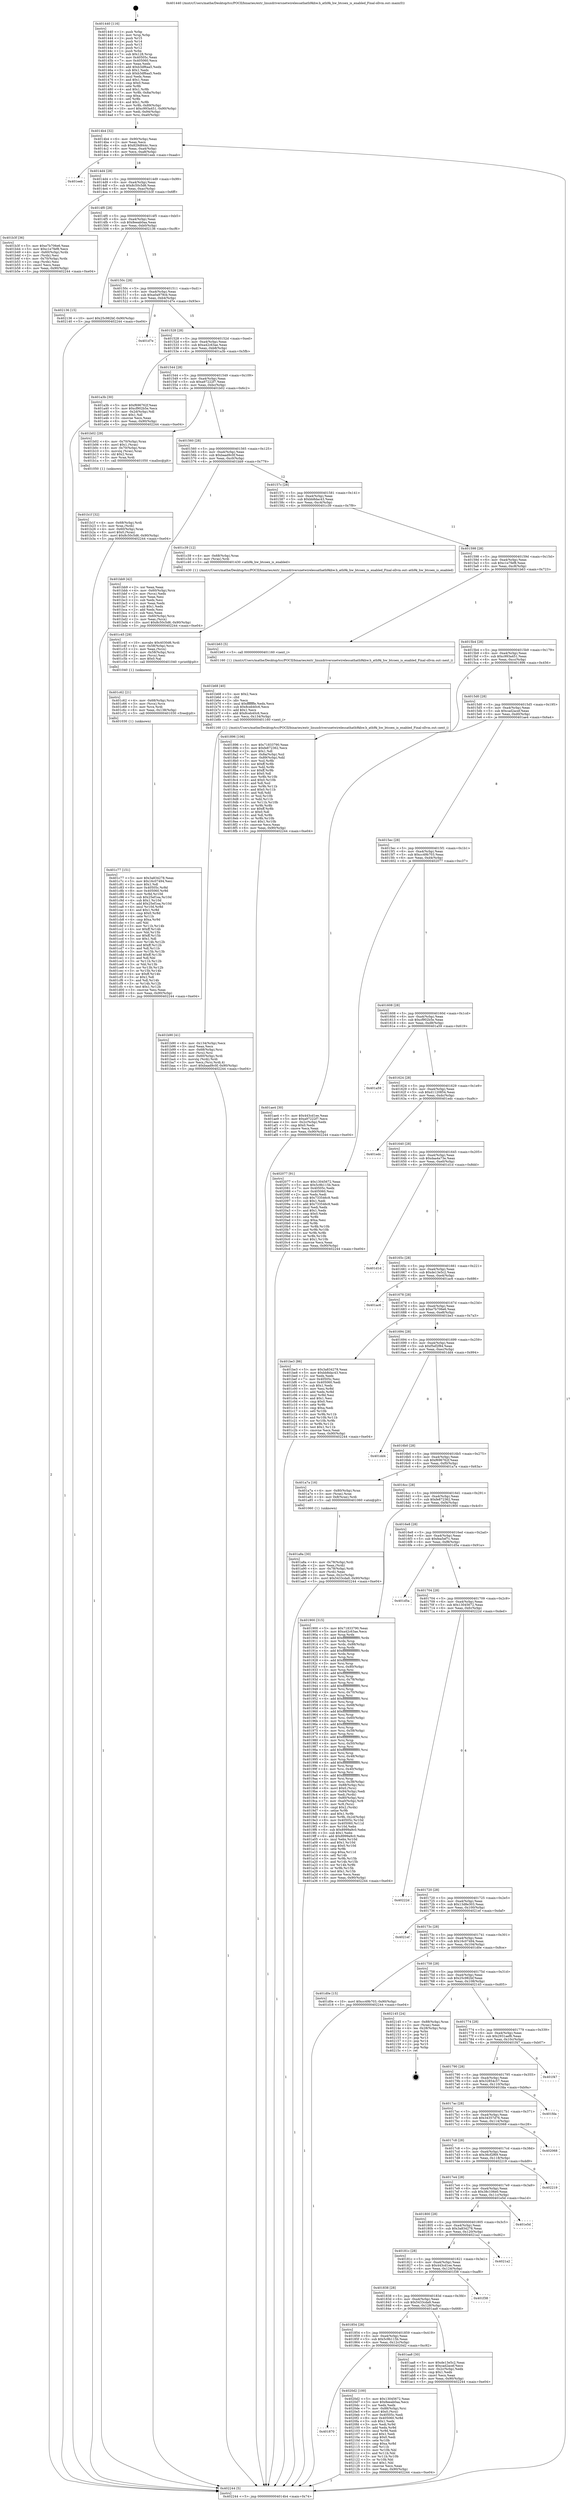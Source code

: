 digraph "0x401440" {
  label = "0x401440 (/mnt/c/Users/mathe/Desktop/tcc/POCII/binaries/extr_linuxdriversnetwirelessathath9khw.h_ath9k_hw_btcoex_is_enabled_Final-ollvm.out::main(0))"
  labelloc = "t"
  node[shape=record]

  Entry [label="",width=0.3,height=0.3,shape=circle,fillcolor=black,style=filled]
  "0x4014b4" [label="{
     0x4014b4 [32]\l
     | [instrs]\l
     &nbsp;&nbsp;0x4014b4 \<+6\>: mov -0x90(%rbp),%eax\l
     &nbsp;&nbsp;0x4014ba \<+2\>: mov %eax,%ecx\l
     &nbsp;&nbsp;0x4014bc \<+6\>: sub $0x829d844c,%ecx\l
     &nbsp;&nbsp;0x4014c2 \<+6\>: mov %eax,-0xa4(%rbp)\l
     &nbsp;&nbsp;0x4014c8 \<+6\>: mov %ecx,-0xa8(%rbp)\l
     &nbsp;&nbsp;0x4014ce \<+6\>: je 0000000000401eeb \<main+0xaab\>\l
  }"]
  "0x401eeb" [label="{
     0x401eeb\l
  }", style=dashed]
  "0x4014d4" [label="{
     0x4014d4 [28]\l
     | [instrs]\l
     &nbsp;&nbsp;0x4014d4 \<+5\>: jmp 00000000004014d9 \<main+0x99\>\l
     &nbsp;&nbsp;0x4014d9 \<+6\>: mov -0xa4(%rbp),%eax\l
     &nbsp;&nbsp;0x4014df \<+5\>: sub $0x8c50c5d6,%eax\l
     &nbsp;&nbsp;0x4014e4 \<+6\>: mov %eax,-0xac(%rbp)\l
     &nbsp;&nbsp;0x4014ea \<+6\>: je 0000000000401b3f \<main+0x6ff\>\l
  }"]
  Exit [label="",width=0.3,height=0.3,shape=circle,fillcolor=black,style=filled,peripheries=2]
  "0x401b3f" [label="{
     0x401b3f [36]\l
     | [instrs]\l
     &nbsp;&nbsp;0x401b3f \<+5\>: mov $0xe7b706e6,%eax\l
     &nbsp;&nbsp;0x401b44 \<+5\>: mov $0xc1e7fef8,%ecx\l
     &nbsp;&nbsp;0x401b49 \<+4\>: mov -0x60(%rbp),%rdx\l
     &nbsp;&nbsp;0x401b4d \<+2\>: mov (%rdx),%esi\l
     &nbsp;&nbsp;0x401b4f \<+4\>: mov -0x70(%rbp),%rdx\l
     &nbsp;&nbsp;0x401b53 \<+2\>: cmp (%rdx),%esi\l
     &nbsp;&nbsp;0x401b55 \<+3\>: cmovl %ecx,%eax\l
     &nbsp;&nbsp;0x401b58 \<+6\>: mov %eax,-0x90(%rbp)\l
     &nbsp;&nbsp;0x401b5e \<+5\>: jmp 0000000000402244 \<main+0xe04\>\l
  }"]
  "0x4014f0" [label="{
     0x4014f0 [28]\l
     | [instrs]\l
     &nbsp;&nbsp;0x4014f0 \<+5\>: jmp 00000000004014f5 \<main+0xb5\>\l
     &nbsp;&nbsp;0x4014f5 \<+6\>: mov -0xa4(%rbp),%eax\l
     &nbsp;&nbsp;0x4014fb \<+5\>: sub $0x8eeab0aa,%eax\l
     &nbsp;&nbsp;0x401500 \<+6\>: mov %eax,-0xb0(%rbp)\l
     &nbsp;&nbsp;0x401506 \<+6\>: je 0000000000402136 \<main+0xcf6\>\l
  }"]
  "0x401870" [label="{
     0x401870\l
  }", style=dashed]
  "0x402136" [label="{
     0x402136 [15]\l
     | [instrs]\l
     &nbsp;&nbsp;0x402136 \<+10\>: movl $0x25c982bf,-0x90(%rbp)\l
     &nbsp;&nbsp;0x402140 \<+5\>: jmp 0000000000402244 \<main+0xe04\>\l
  }"]
  "0x40150c" [label="{
     0x40150c [28]\l
     | [instrs]\l
     &nbsp;&nbsp;0x40150c \<+5\>: jmp 0000000000401511 \<main+0xd1\>\l
     &nbsp;&nbsp;0x401511 \<+6\>: mov -0xa4(%rbp),%eax\l
     &nbsp;&nbsp;0x401517 \<+5\>: sub $0xa0a979cb,%eax\l
     &nbsp;&nbsp;0x40151c \<+6\>: mov %eax,-0xb4(%rbp)\l
     &nbsp;&nbsp;0x401522 \<+6\>: je 0000000000401d7e \<main+0x93e\>\l
  }"]
  "0x4020d2" [label="{
     0x4020d2 [100]\l
     | [instrs]\l
     &nbsp;&nbsp;0x4020d2 \<+5\>: mov $0x13045672,%eax\l
     &nbsp;&nbsp;0x4020d7 \<+5\>: mov $0x8eeab0aa,%ecx\l
     &nbsp;&nbsp;0x4020dc \<+2\>: xor %edx,%edx\l
     &nbsp;&nbsp;0x4020de \<+7\>: mov -0x88(%rbp),%rsi\l
     &nbsp;&nbsp;0x4020e5 \<+6\>: movl $0x0,(%rsi)\l
     &nbsp;&nbsp;0x4020eb \<+7\>: mov 0x40505c,%edi\l
     &nbsp;&nbsp;0x4020f2 \<+8\>: mov 0x405060,%r8d\l
     &nbsp;&nbsp;0x4020fa \<+3\>: sub $0x1,%edx\l
     &nbsp;&nbsp;0x4020fd \<+3\>: mov %edi,%r9d\l
     &nbsp;&nbsp;0x402100 \<+3\>: add %edx,%r9d\l
     &nbsp;&nbsp;0x402103 \<+4\>: imul %r9d,%edi\l
     &nbsp;&nbsp;0x402107 \<+3\>: and $0x1,%edi\l
     &nbsp;&nbsp;0x40210a \<+3\>: cmp $0x0,%edi\l
     &nbsp;&nbsp;0x40210d \<+4\>: sete %r10b\l
     &nbsp;&nbsp;0x402111 \<+4\>: cmp $0xa,%r8d\l
     &nbsp;&nbsp;0x402115 \<+4\>: setl %r11b\l
     &nbsp;&nbsp;0x402119 \<+3\>: mov %r10b,%bl\l
     &nbsp;&nbsp;0x40211c \<+3\>: and %r11b,%bl\l
     &nbsp;&nbsp;0x40211f \<+3\>: xor %r11b,%r10b\l
     &nbsp;&nbsp;0x402122 \<+3\>: or %r10b,%bl\l
     &nbsp;&nbsp;0x402125 \<+3\>: test $0x1,%bl\l
     &nbsp;&nbsp;0x402128 \<+3\>: cmovne %ecx,%eax\l
     &nbsp;&nbsp;0x40212b \<+6\>: mov %eax,-0x90(%rbp)\l
     &nbsp;&nbsp;0x402131 \<+5\>: jmp 0000000000402244 \<main+0xe04\>\l
  }"]
  "0x401d7e" [label="{
     0x401d7e\l
  }", style=dashed]
  "0x401528" [label="{
     0x401528 [28]\l
     | [instrs]\l
     &nbsp;&nbsp;0x401528 \<+5\>: jmp 000000000040152d \<main+0xed\>\l
     &nbsp;&nbsp;0x40152d \<+6\>: mov -0xa4(%rbp),%eax\l
     &nbsp;&nbsp;0x401533 \<+5\>: sub $0xa42c63ae,%eax\l
     &nbsp;&nbsp;0x401538 \<+6\>: mov %eax,-0xb8(%rbp)\l
     &nbsp;&nbsp;0x40153e \<+6\>: je 0000000000401a3b \<main+0x5fb\>\l
  }"]
  "0x401c77" [label="{
     0x401c77 [151]\l
     | [instrs]\l
     &nbsp;&nbsp;0x401c77 \<+5\>: mov $0x3a834278,%eax\l
     &nbsp;&nbsp;0x401c7c \<+5\>: mov $0x16c07494,%esi\l
     &nbsp;&nbsp;0x401c81 \<+2\>: mov $0x1,%dl\l
     &nbsp;&nbsp;0x401c83 \<+8\>: mov 0x40505c,%r8d\l
     &nbsp;&nbsp;0x401c8b \<+8\>: mov 0x405060,%r9d\l
     &nbsp;&nbsp;0x401c93 \<+3\>: mov %r8d,%r10d\l
     &nbsp;&nbsp;0x401c96 \<+7\>: sub $0x25ef1ea,%r10d\l
     &nbsp;&nbsp;0x401c9d \<+4\>: sub $0x1,%r10d\l
     &nbsp;&nbsp;0x401ca1 \<+7\>: add $0x25ef1ea,%r10d\l
     &nbsp;&nbsp;0x401ca8 \<+4\>: imul %r10d,%r8d\l
     &nbsp;&nbsp;0x401cac \<+4\>: and $0x1,%r8d\l
     &nbsp;&nbsp;0x401cb0 \<+4\>: cmp $0x0,%r8d\l
     &nbsp;&nbsp;0x401cb4 \<+4\>: sete %r11b\l
     &nbsp;&nbsp;0x401cb8 \<+4\>: cmp $0xa,%r9d\l
     &nbsp;&nbsp;0x401cbc \<+3\>: setl %bl\l
     &nbsp;&nbsp;0x401cbf \<+3\>: mov %r11b,%r14b\l
     &nbsp;&nbsp;0x401cc2 \<+4\>: xor $0xff,%r14b\l
     &nbsp;&nbsp;0x401cc6 \<+3\>: mov %bl,%r15b\l
     &nbsp;&nbsp;0x401cc9 \<+4\>: xor $0xff,%r15b\l
     &nbsp;&nbsp;0x401ccd \<+3\>: xor $0x1,%dl\l
     &nbsp;&nbsp;0x401cd0 \<+3\>: mov %r14b,%r12b\l
     &nbsp;&nbsp;0x401cd3 \<+4\>: and $0xff,%r12b\l
     &nbsp;&nbsp;0x401cd7 \<+3\>: and %dl,%r11b\l
     &nbsp;&nbsp;0x401cda \<+3\>: mov %r15b,%r13b\l
     &nbsp;&nbsp;0x401cdd \<+4\>: and $0xff,%r13b\l
     &nbsp;&nbsp;0x401ce1 \<+2\>: and %dl,%bl\l
     &nbsp;&nbsp;0x401ce3 \<+3\>: or %r11b,%r12b\l
     &nbsp;&nbsp;0x401ce6 \<+3\>: or %bl,%r13b\l
     &nbsp;&nbsp;0x401ce9 \<+3\>: xor %r13b,%r12b\l
     &nbsp;&nbsp;0x401cec \<+3\>: or %r15b,%r14b\l
     &nbsp;&nbsp;0x401cef \<+4\>: xor $0xff,%r14b\l
     &nbsp;&nbsp;0x401cf3 \<+3\>: or $0x1,%dl\l
     &nbsp;&nbsp;0x401cf6 \<+3\>: and %dl,%r14b\l
     &nbsp;&nbsp;0x401cf9 \<+3\>: or %r14b,%r12b\l
     &nbsp;&nbsp;0x401cfc \<+4\>: test $0x1,%r12b\l
     &nbsp;&nbsp;0x401d00 \<+3\>: cmovne %esi,%eax\l
     &nbsp;&nbsp;0x401d03 \<+6\>: mov %eax,-0x90(%rbp)\l
     &nbsp;&nbsp;0x401d09 \<+5\>: jmp 0000000000402244 \<main+0xe04\>\l
  }"]
  "0x401a3b" [label="{
     0x401a3b [30]\l
     | [instrs]\l
     &nbsp;&nbsp;0x401a3b \<+5\>: mov $0xf696762f,%eax\l
     &nbsp;&nbsp;0x401a40 \<+5\>: mov $0xcf902b5e,%ecx\l
     &nbsp;&nbsp;0x401a45 \<+3\>: mov -0x2d(%rbp),%dl\l
     &nbsp;&nbsp;0x401a48 \<+3\>: test $0x1,%dl\l
     &nbsp;&nbsp;0x401a4b \<+3\>: cmovne %ecx,%eax\l
     &nbsp;&nbsp;0x401a4e \<+6\>: mov %eax,-0x90(%rbp)\l
     &nbsp;&nbsp;0x401a54 \<+5\>: jmp 0000000000402244 \<main+0xe04\>\l
  }"]
  "0x401544" [label="{
     0x401544 [28]\l
     | [instrs]\l
     &nbsp;&nbsp;0x401544 \<+5\>: jmp 0000000000401549 \<main+0x109\>\l
     &nbsp;&nbsp;0x401549 \<+6\>: mov -0xa4(%rbp),%eax\l
     &nbsp;&nbsp;0x40154f \<+5\>: sub $0xa97222f7,%eax\l
     &nbsp;&nbsp;0x401554 \<+6\>: mov %eax,-0xbc(%rbp)\l
     &nbsp;&nbsp;0x40155a \<+6\>: je 0000000000401b02 \<main+0x6c2\>\l
  }"]
  "0x401c62" [label="{
     0x401c62 [21]\l
     | [instrs]\l
     &nbsp;&nbsp;0x401c62 \<+4\>: mov -0x68(%rbp),%rcx\l
     &nbsp;&nbsp;0x401c66 \<+3\>: mov (%rcx),%rcx\l
     &nbsp;&nbsp;0x401c69 \<+3\>: mov %rcx,%rdi\l
     &nbsp;&nbsp;0x401c6c \<+6\>: mov %eax,-0x138(%rbp)\l
     &nbsp;&nbsp;0x401c72 \<+5\>: call 0000000000401030 \<free@plt\>\l
     | [calls]\l
     &nbsp;&nbsp;0x401030 \{1\} (unknown)\l
  }"]
  "0x401b02" [label="{
     0x401b02 [29]\l
     | [instrs]\l
     &nbsp;&nbsp;0x401b02 \<+4\>: mov -0x70(%rbp),%rax\l
     &nbsp;&nbsp;0x401b06 \<+6\>: movl $0x1,(%rax)\l
     &nbsp;&nbsp;0x401b0c \<+4\>: mov -0x70(%rbp),%rax\l
     &nbsp;&nbsp;0x401b10 \<+3\>: movslq (%rax),%rax\l
     &nbsp;&nbsp;0x401b13 \<+4\>: shl $0x2,%rax\l
     &nbsp;&nbsp;0x401b17 \<+3\>: mov %rax,%rdi\l
     &nbsp;&nbsp;0x401b1a \<+5\>: call 0000000000401050 \<malloc@plt\>\l
     | [calls]\l
     &nbsp;&nbsp;0x401050 \{1\} (unknown)\l
  }"]
  "0x401560" [label="{
     0x401560 [28]\l
     | [instrs]\l
     &nbsp;&nbsp;0x401560 \<+5\>: jmp 0000000000401565 \<main+0x125\>\l
     &nbsp;&nbsp;0x401565 \<+6\>: mov -0xa4(%rbp),%eax\l
     &nbsp;&nbsp;0x40156b \<+5\>: sub $0xbaad9c0f,%eax\l
     &nbsp;&nbsp;0x401570 \<+6\>: mov %eax,-0xc0(%rbp)\l
     &nbsp;&nbsp;0x401576 \<+6\>: je 0000000000401bb9 \<main+0x779\>\l
  }"]
  "0x401c45" [label="{
     0x401c45 [29]\l
     | [instrs]\l
     &nbsp;&nbsp;0x401c45 \<+10\>: movabs $0x4030d6,%rdi\l
     &nbsp;&nbsp;0x401c4f \<+4\>: mov -0x58(%rbp),%rcx\l
     &nbsp;&nbsp;0x401c53 \<+2\>: mov %eax,(%rcx)\l
     &nbsp;&nbsp;0x401c55 \<+4\>: mov -0x58(%rbp),%rcx\l
     &nbsp;&nbsp;0x401c59 \<+2\>: mov (%rcx),%esi\l
     &nbsp;&nbsp;0x401c5b \<+2\>: mov $0x0,%al\l
     &nbsp;&nbsp;0x401c5d \<+5\>: call 0000000000401040 \<printf@plt\>\l
     | [calls]\l
     &nbsp;&nbsp;0x401040 \{1\} (unknown)\l
  }"]
  "0x401bb9" [label="{
     0x401bb9 [42]\l
     | [instrs]\l
     &nbsp;&nbsp;0x401bb9 \<+2\>: xor %eax,%eax\l
     &nbsp;&nbsp;0x401bbb \<+4\>: mov -0x60(%rbp),%rcx\l
     &nbsp;&nbsp;0x401bbf \<+2\>: mov (%rcx),%edx\l
     &nbsp;&nbsp;0x401bc1 \<+2\>: mov %eax,%esi\l
     &nbsp;&nbsp;0x401bc3 \<+2\>: sub %edx,%esi\l
     &nbsp;&nbsp;0x401bc5 \<+2\>: mov %eax,%edx\l
     &nbsp;&nbsp;0x401bc7 \<+3\>: sub $0x1,%edx\l
     &nbsp;&nbsp;0x401bca \<+2\>: add %edx,%esi\l
     &nbsp;&nbsp;0x401bcc \<+2\>: sub %esi,%eax\l
     &nbsp;&nbsp;0x401bce \<+4\>: mov -0x60(%rbp),%rcx\l
     &nbsp;&nbsp;0x401bd2 \<+2\>: mov %eax,(%rcx)\l
     &nbsp;&nbsp;0x401bd4 \<+10\>: movl $0x8c50c5d6,-0x90(%rbp)\l
     &nbsp;&nbsp;0x401bde \<+5\>: jmp 0000000000402244 \<main+0xe04\>\l
  }"]
  "0x40157c" [label="{
     0x40157c [28]\l
     | [instrs]\l
     &nbsp;&nbsp;0x40157c \<+5\>: jmp 0000000000401581 \<main+0x141\>\l
     &nbsp;&nbsp;0x401581 \<+6\>: mov -0xa4(%rbp),%eax\l
     &nbsp;&nbsp;0x401587 \<+5\>: sub $0xbb8dac43,%eax\l
     &nbsp;&nbsp;0x40158c \<+6\>: mov %eax,-0xc4(%rbp)\l
     &nbsp;&nbsp;0x401592 \<+6\>: je 0000000000401c39 \<main+0x7f9\>\l
  }"]
  "0x401b90" [label="{
     0x401b90 [41]\l
     | [instrs]\l
     &nbsp;&nbsp;0x401b90 \<+6\>: mov -0x134(%rbp),%ecx\l
     &nbsp;&nbsp;0x401b96 \<+3\>: imul %eax,%ecx\l
     &nbsp;&nbsp;0x401b99 \<+4\>: mov -0x68(%rbp),%rsi\l
     &nbsp;&nbsp;0x401b9d \<+3\>: mov (%rsi),%rsi\l
     &nbsp;&nbsp;0x401ba0 \<+4\>: mov -0x60(%rbp),%rdi\l
     &nbsp;&nbsp;0x401ba4 \<+3\>: movslq (%rdi),%rdi\l
     &nbsp;&nbsp;0x401ba7 \<+3\>: mov %ecx,(%rsi,%rdi,4)\l
     &nbsp;&nbsp;0x401baa \<+10\>: movl $0xbaad9c0f,-0x90(%rbp)\l
     &nbsp;&nbsp;0x401bb4 \<+5\>: jmp 0000000000402244 \<main+0xe04\>\l
  }"]
  "0x401c39" [label="{
     0x401c39 [12]\l
     | [instrs]\l
     &nbsp;&nbsp;0x401c39 \<+4\>: mov -0x68(%rbp),%rax\l
     &nbsp;&nbsp;0x401c3d \<+3\>: mov (%rax),%rdi\l
     &nbsp;&nbsp;0x401c40 \<+5\>: call 0000000000401430 \<ath9k_hw_btcoex_is_enabled\>\l
     | [calls]\l
     &nbsp;&nbsp;0x401430 \{1\} (/mnt/c/Users/mathe/Desktop/tcc/POCII/binaries/extr_linuxdriversnetwirelessathath9khw.h_ath9k_hw_btcoex_is_enabled_Final-ollvm.out::ath9k_hw_btcoex_is_enabled)\l
  }"]
  "0x401598" [label="{
     0x401598 [28]\l
     | [instrs]\l
     &nbsp;&nbsp;0x401598 \<+5\>: jmp 000000000040159d \<main+0x15d\>\l
     &nbsp;&nbsp;0x40159d \<+6\>: mov -0xa4(%rbp),%eax\l
     &nbsp;&nbsp;0x4015a3 \<+5\>: sub $0xc1e7fef8,%eax\l
     &nbsp;&nbsp;0x4015a8 \<+6\>: mov %eax,-0xc8(%rbp)\l
     &nbsp;&nbsp;0x4015ae \<+6\>: je 0000000000401b63 \<main+0x723\>\l
  }"]
  "0x401b68" [label="{
     0x401b68 [40]\l
     | [instrs]\l
     &nbsp;&nbsp;0x401b68 \<+5\>: mov $0x2,%ecx\l
     &nbsp;&nbsp;0x401b6d \<+1\>: cltd\l
     &nbsp;&nbsp;0x401b6e \<+2\>: idiv %ecx\l
     &nbsp;&nbsp;0x401b70 \<+6\>: imul $0xfffffffe,%edx,%ecx\l
     &nbsp;&nbsp;0x401b76 \<+6\>: sub $0x8ceb40c6,%ecx\l
     &nbsp;&nbsp;0x401b7c \<+3\>: add $0x1,%ecx\l
     &nbsp;&nbsp;0x401b7f \<+6\>: add $0x8ceb40c6,%ecx\l
     &nbsp;&nbsp;0x401b85 \<+6\>: mov %ecx,-0x134(%rbp)\l
     &nbsp;&nbsp;0x401b8b \<+5\>: call 0000000000401160 \<next_i\>\l
     | [calls]\l
     &nbsp;&nbsp;0x401160 \{1\} (/mnt/c/Users/mathe/Desktop/tcc/POCII/binaries/extr_linuxdriversnetwirelessathath9khw.h_ath9k_hw_btcoex_is_enabled_Final-ollvm.out::next_i)\l
  }"]
  "0x401b63" [label="{
     0x401b63 [5]\l
     | [instrs]\l
     &nbsp;&nbsp;0x401b63 \<+5\>: call 0000000000401160 \<next_i\>\l
     | [calls]\l
     &nbsp;&nbsp;0x401160 \{1\} (/mnt/c/Users/mathe/Desktop/tcc/POCII/binaries/extr_linuxdriversnetwirelessathath9khw.h_ath9k_hw_btcoex_is_enabled_Final-ollvm.out::next_i)\l
  }"]
  "0x4015b4" [label="{
     0x4015b4 [28]\l
     | [instrs]\l
     &nbsp;&nbsp;0x4015b4 \<+5\>: jmp 00000000004015b9 \<main+0x179\>\l
     &nbsp;&nbsp;0x4015b9 \<+6\>: mov -0xa4(%rbp),%eax\l
     &nbsp;&nbsp;0x4015bf \<+5\>: sub $0xc993a451,%eax\l
     &nbsp;&nbsp;0x4015c4 \<+6\>: mov %eax,-0xcc(%rbp)\l
     &nbsp;&nbsp;0x4015ca \<+6\>: je 0000000000401896 \<main+0x456\>\l
  }"]
  "0x401b1f" [label="{
     0x401b1f [32]\l
     | [instrs]\l
     &nbsp;&nbsp;0x401b1f \<+4\>: mov -0x68(%rbp),%rdi\l
     &nbsp;&nbsp;0x401b23 \<+3\>: mov %rax,(%rdi)\l
     &nbsp;&nbsp;0x401b26 \<+4\>: mov -0x60(%rbp),%rax\l
     &nbsp;&nbsp;0x401b2a \<+6\>: movl $0x0,(%rax)\l
     &nbsp;&nbsp;0x401b30 \<+10\>: movl $0x8c50c5d6,-0x90(%rbp)\l
     &nbsp;&nbsp;0x401b3a \<+5\>: jmp 0000000000402244 \<main+0xe04\>\l
  }"]
  "0x401896" [label="{
     0x401896 [106]\l
     | [instrs]\l
     &nbsp;&nbsp;0x401896 \<+5\>: mov $0x71833790,%eax\l
     &nbsp;&nbsp;0x40189b \<+5\>: mov $0xfe872362,%ecx\l
     &nbsp;&nbsp;0x4018a0 \<+2\>: mov $0x1,%dl\l
     &nbsp;&nbsp;0x4018a2 \<+7\>: mov -0x8a(%rbp),%sil\l
     &nbsp;&nbsp;0x4018a9 \<+7\>: mov -0x89(%rbp),%dil\l
     &nbsp;&nbsp;0x4018b0 \<+3\>: mov %sil,%r8b\l
     &nbsp;&nbsp;0x4018b3 \<+4\>: xor $0xff,%r8b\l
     &nbsp;&nbsp;0x4018b7 \<+3\>: mov %dil,%r9b\l
     &nbsp;&nbsp;0x4018ba \<+4\>: xor $0xff,%r9b\l
     &nbsp;&nbsp;0x4018be \<+3\>: xor $0x0,%dl\l
     &nbsp;&nbsp;0x4018c1 \<+3\>: mov %r8b,%r10b\l
     &nbsp;&nbsp;0x4018c4 \<+4\>: and $0x0,%r10b\l
     &nbsp;&nbsp;0x4018c8 \<+3\>: and %dl,%sil\l
     &nbsp;&nbsp;0x4018cb \<+3\>: mov %r9b,%r11b\l
     &nbsp;&nbsp;0x4018ce \<+4\>: and $0x0,%r11b\l
     &nbsp;&nbsp;0x4018d2 \<+3\>: and %dl,%dil\l
     &nbsp;&nbsp;0x4018d5 \<+3\>: or %sil,%r10b\l
     &nbsp;&nbsp;0x4018d8 \<+3\>: or %dil,%r11b\l
     &nbsp;&nbsp;0x4018db \<+3\>: xor %r11b,%r10b\l
     &nbsp;&nbsp;0x4018de \<+3\>: or %r9b,%r8b\l
     &nbsp;&nbsp;0x4018e1 \<+4\>: xor $0xff,%r8b\l
     &nbsp;&nbsp;0x4018e5 \<+3\>: or $0x0,%dl\l
     &nbsp;&nbsp;0x4018e8 \<+3\>: and %dl,%r8b\l
     &nbsp;&nbsp;0x4018eb \<+3\>: or %r8b,%r10b\l
     &nbsp;&nbsp;0x4018ee \<+4\>: test $0x1,%r10b\l
     &nbsp;&nbsp;0x4018f2 \<+3\>: cmovne %ecx,%eax\l
     &nbsp;&nbsp;0x4018f5 \<+6\>: mov %eax,-0x90(%rbp)\l
     &nbsp;&nbsp;0x4018fb \<+5\>: jmp 0000000000402244 \<main+0xe04\>\l
  }"]
  "0x4015d0" [label="{
     0x4015d0 [28]\l
     | [instrs]\l
     &nbsp;&nbsp;0x4015d0 \<+5\>: jmp 00000000004015d5 \<main+0x195\>\l
     &nbsp;&nbsp;0x4015d5 \<+6\>: mov -0xa4(%rbp),%eax\l
     &nbsp;&nbsp;0x4015db \<+5\>: sub $0xcad2acef,%eax\l
     &nbsp;&nbsp;0x4015e0 \<+6\>: mov %eax,-0xd0(%rbp)\l
     &nbsp;&nbsp;0x4015e6 \<+6\>: je 0000000000401ae4 \<main+0x6a4\>\l
  }"]
  "0x402244" [label="{
     0x402244 [5]\l
     | [instrs]\l
     &nbsp;&nbsp;0x402244 \<+5\>: jmp 00000000004014b4 \<main+0x74\>\l
  }"]
  "0x401440" [label="{
     0x401440 [116]\l
     | [instrs]\l
     &nbsp;&nbsp;0x401440 \<+1\>: push %rbp\l
     &nbsp;&nbsp;0x401441 \<+3\>: mov %rsp,%rbp\l
     &nbsp;&nbsp;0x401444 \<+2\>: push %r15\l
     &nbsp;&nbsp;0x401446 \<+2\>: push %r14\l
     &nbsp;&nbsp;0x401448 \<+2\>: push %r13\l
     &nbsp;&nbsp;0x40144a \<+2\>: push %r12\l
     &nbsp;&nbsp;0x40144c \<+1\>: push %rbx\l
     &nbsp;&nbsp;0x40144d \<+7\>: sub $0x128,%rsp\l
     &nbsp;&nbsp;0x401454 \<+7\>: mov 0x40505c,%eax\l
     &nbsp;&nbsp;0x40145b \<+7\>: mov 0x405060,%ecx\l
     &nbsp;&nbsp;0x401462 \<+2\>: mov %eax,%edx\l
     &nbsp;&nbsp;0x401464 \<+6\>: add $0xb3df6aa5,%edx\l
     &nbsp;&nbsp;0x40146a \<+3\>: sub $0x1,%edx\l
     &nbsp;&nbsp;0x40146d \<+6\>: sub $0xb3df6aa5,%edx\l
     &nbsp;&nbsp;0x401473 \<+3\>: imul %edx,%eax\l
     &nbsp;&nbsp;0x401476 \<+3\>: and $0x1,%eax\l
     &nbsp;&nbsp;0x401479 \<+3\>: cmp $0x0,%eax\l
     &nbsp;&nbsp;0x40147c \<+4\>: sete %r8b\l
     &nbsp;&nbsp;0x401480 \<+4\>: and $0x1,%r8b\l
     &nbsp;&nbsp;0x401484 \<+7\>: mov %r8b,-0x8a(%rbp)\l
     &nbsp;&nbsp;0x40148b \<+3\>: cmp $0xa,%ecx\l
     &nbsp;&nbsp;0x40148e \<+4\>: setl %r8b\l
     &nbsp;&nbsp;0x401492 \<+4\>: and $0x1,%r8b\l
     &nbsp;&nbsp;0x401496 \<+7\>: mov %r8b,-0x89(%rbp)\l
     &nbsp;&nbsp;0x40149d \<+10\>: movl $0xc993a451,-0x90(%rbp)\l
     &nbsp;&nbsp;0x4014a7 \<+6\>: mov %edi,-0x94(%rbp)\l
     &nbsp;&nbsp;0x4014ad \<+7\>: mov %rsi,-0xa0(%rbp)\l
  }"]
  "0x401854" [label="{
     0x401854 [28]\l
     | [instrs]\l
     &nbsp;&nbsp;0x401854 \<+5\>: jmp 0000000000401859 \<main+0x419\>\l
     &nbsp;&nbsp;0x401859 \<+6\>: mov -0xa4(%rbp),%eax\l
     &nbsp;&nbsp;0x40185f \<+5\>: sub $0x5c9b115b,%eax\l
     &nbsp;&nbsp;0x401864 \<+6\>: mov %eax,-0x12c(%rbp)\l
     &nbsp;&nbsp;0x40186a \<+6\>: je 00000000004020d2 \<main+0xc92\>\l
  }"]
  "0x401ae4" [label="{
     0x401ae4 [30]\l
     | [instrs]\l
     &nbsp;&nbsp;0x401ae4 \<+5\>: mov $0x443cd1ee,%eax\l
     &nbsp;&nbsp;0x401ae9 \<+5\>: mov $0xa97222f7,%ecx\l
     &nbsp;&nbsp;0x401aee \<+3\>: mov -0x2c(%rbp),%edx\l
     &nbsp;&nbsp;0x401af1 \<+3\>: cmp $0x0,%edx\l
     &nbsp;&nbsp;0x401af4 \<+3\>: cmove %ecx,%eax\l
     &nbsp;&nbsp;0x401af7 \<+6\>: mov %eax,-0x90(%rbp)\l
     &nbsp;&nbsp;0x401afd \<+5\>: jmp 0000000000402244 \<main+0xe04\>\l
  }"]
  "0x4015ec" [label="{
     0x4015ec [28]\l
     | [instrs]\l
     &nbsp;&nbsp;0x4015ec \<+5\>: jmp 00000000004015f1 \<main+0x1b1\>\l
     &nbsp;&nbsp;0x4015f1 \<+6\>: mov -0xa4(%rbp),%eax\l
     &nbsp;&nbsp;0x4015f7 \<+5\>: sub $0xcc49b703,%eax\l
     &nbsp;&nbsp;0x4015fc \<+6\>: mov %eax,-0xd4(%rbp)\l
     &nbsp;&nbsp;0x401602 \<+6\>: je 0000000000402077 \<main+0xc37\>\l
  }"]
  "0x401aa8" [label="{
     0x401aa8 [30]\l
     | [instrs]\l
     &nbsp;&nbsp;0x401aa8 \<+5\>: mov $0xde13e5c2,%eax\l
     &nbsp;&nbsp;0x401aad \<+5\>: mov $0xcad2acef,%ecx\l
     &nbsp;&nbsp;0x401ab2 \<+3\>: mov -0x2c(%rbp),%edx\l
     &nbsp;&nbsp;0x401ab5 \<+3\>: cmp $0x1,%edx\l
     &nbsp;&nbsp;0x401ab8 \<+3\>: cmovl %ecx,%eax\l
     &nbsp;&nbsp;0x401abb \<+6\>: mov %eax,-0x90(%rbp)\l
     &nbsp;&nbsp;0x401ac1 \<+5\>: jmp 0000000000402244 \<main+0xe04\>\l
  }"]
  "0x402077" [label="{
     0x402077 [91]\l
     | [instrs]\l
     &nbsp;&nbsp;0x402077 \<+5\>: mov $0x13045672,%eax\l
     &nbsp;&nbsp;0x40207c \<+5\>: mov $0x5c9b115b,%ecx\l
     &nbsp;&nbsp;0x402081 \<+7\>: mov 0x40505c,%edx\l
     &nbsp;&nbsp;0x402088 \<+7\>: mov 0x405060,%esi\l
     &nbsp;&nbsp;0x40208f \<+2\>: mov %edx,%edi\l
     &nbsp;&nbsp;0x402091 \<+6\>: sub $0x733546c9,%edi\l
     &nbsp;&nbsp;0x402097 \<+3\>: sub $0x1,%edi\l
     &nbsp;&nbsp;0x40209a \<+6\>: add $0x733546c9,%edi\l
     &nbsp;&nbsp;0x4020a0 \<+3\>: imul %edi,%edx\l
     &nbsp;&nbsp;0x4020a3 \<+3\>: and $0x1,%edx\l
     &nbsp;&nbsp;0x4020a6 \<+3\>: cmp $0x0,%edx\l
     &nbsp;&nbsp;0x4020a9 \<+4\>: sete %r8b\l
     &nbsp;&nbsp;0x4020ad \<+3\>: cmp $0xa,%esi\l
     &nbsp;&nbsp;0x4020b0 \<+4\>: setl %r9b\l
     &nbsp;&nbsp;0x4020b4 \<+3\>: mov %r8b,%r10b\l
     &nbsp;&nbsp;0x4020b7 \<+3\>: and %r9b,%r10b\l
     &nbsp;&nbsp;0x4020ba \<+3\>: xor %r9b,%r8b\l
     &nbsp;&nbsp;0x4020bd \<+3\>: or %r8b,%r10b\l
     &nbsp;&nbsp;0x4020c0 \<+4\>: test $0x1,%r10b\l
     &nbsp;&nbsp;0x4020c4 \<+3\>: cmovne %ecx,%eax\l
     &nbsp;&nbsp;0x4020c7 \<+6\>: mov %eax,-0x90(%rbp)\l
     &nbsp;&nbsp;0x4020cd \<+5\>: jmp 0000000000402244 \<main+0xe04\>\l
  }"]
  "0x401608" [label="{
     0x401608 [28]\l
     | [instrs]\l
     &nbsp;&nbsp;0x401608 \<+5\>: jmp 000000000040160d \<main+0x1cd\>\l
     &nbsp;&nbsp;0x40160d \<+6\>: mov -0xa4(%rbp),%eax\l
     &nbsp;&nbsp;0x401613 \<+5\>: sub $0xcf902b5e,%eax\l
     &nbsp;&nbsp;0x401618 \<+6\>: mov %eax,-0xd8(%rbp)\l
     &nbsp;&nbsp;0x40161e \<+6\>: je 0000000000401a59 \<main+0x619\>\l
  }"]
  "0x401838" [label="{
     0x401838 [28]\l
     | [instrs]\l
     &nbsp;&nbsp;0x401838 \<+5\>: jmp 000000000040183d \<main+0x3fd\>\l
     &nbsp;&nbsp;0x40183d \<+6\>: mov -0xa4(%rbp),%eax\l
     &nbsp;&nbsp;0x401843 \<+5\>: sub $0x5433cda9,%eax\l
     &nbsp;&nbsp;0x401848 \<+6\>: mov %eax,-0x128(%rbp)\l
     &nbsp;&nbsp;0x40184e \<+6\>: je 0000000000401aa8 \<main+0x668\>\l
  }"]
  "0x401a59" [label="{
     0x401a59\l
  }", style=dashed]
  "0x401624" [label="{
     0x401624 [28]\l
     | [instrs]\l
     &nbsp;&nbsp;0x401624 \<+5\>: jmp 0000000000401629 \<main+0x1e9\>\l
     &nbsp;&nbsp;0x401629 \<+6\>: mov -0xa4(%rbp),%eax\l
     &nbsp;&nbsp;0x40162f \<+5\>: sub $0xd1120854,%eax\l
     &nbsp;&nbsp;0x401634 \<+6\>: mov %eax,-0xdc(%rbp)\l
     &nbsp;&nbsp;0x40163a \<+6\>: je 0000000000401edc \<main+0xa9c\>\l
  }"]
  "0x401f38" [label="{
     0x401f38\l
  }", style=dashed]
  "0x401edc" [label="{
     0x401edc\l
  }", style=dashed]
  "0x401640" [label="{
     0x401640 [28]\l
     | [instrs]\l
     &nbsp;&nbsp;0x401640 \<+5\>: jmp 0000000000401645 \<main+0x205\>\l
     &nbsp;&nbsp;0x401645 \<+6\>: mov -0xa4(%rbp),%eax\l
     &nbsp;&nbsp;0x40164b \<+5\>: sub $0xdaa4a73e,%eax\l
     &nbsp;&nbsp;0x401650 \<+6\>: mov %eax,-0xe0(%rbp)\l
     &nbsp;&nbsp;0x401656 \<+6\>: je 0000000000401d1d \<main+0x8dd\>\l
  }"]
  "0x40181c" [label="{
     0x40181c [28]\l
     | [instrs]\l
     &nbsp;&nbsp;0x40181c \<+5\>: jmp 0000000000401821 \<main+0x3e1\>\l
     &nbsp;&nbsp;0x401821 \<+6\>: mov -0xa4(%rbp),%eax\l
     &nbsp;&nbsp;0x401827 \<+5\>: sub $0x443cd1ee,%eax\l
     &nbsp;&nbsp;0x40182c \<+6\>: mov %eax,-0x124(%rbp)\l
     &nbsp;&nbsp;0x401832 \<+6\>: je 0000000000401f38 \<main+0xaf8\>\l
  }"]
  "0x401d1d" [label="{
     0x401d1d\l
  }", style=dashed]
  "0x40165c" [label="{
     0x40165c [28]\l
     | [instrs]\l
     &nbsp;&nbsp;0x40165c \<+5\>: jmp 0000000000401661 \<main+0x221\>\l
     &nbsp;&nbsp;0x401661 \<+6\>: mov -0xa4(%rbp),%eax\l
     &nbsp;&nbsp;0x401667 \<+5\>: sub $0xde13e5c2,%eax\l
     &nbsp;&nbsp;0x40166c \<+6\>: mov %eax,-0xe4(%rbp)\l
     &nbsp;&nbsp;0x401672 \<+6\>: je 0000000000401ac6 \<main+0x686\>\l
  }"]
  "0x4021a2" [label="{
     0x4021a2\l
  }", style=dashed]
  "0x401ac6" [label="{
     0x401ac6\l
  }", style=dashed]
  "0x401678" [label="{
     0x401678 [28]\l
     | [instrs]\l
     &nbsp;&nbsp;0x401678 \<+5\>: jmp 000000000040167d \<main+0x23d\>\l
     &nbsp;&nbsp;0x40167d \<+6\>: mov -0xa4(%rbp),%eax\l
     &nbsp;&nbsp;0x401683 \<+5\>: sub $0xe7b706e6,%eax\l
     &nbsp;&nbsp;0x401688 \<+6\>: mov %eax,-0xe8(%rbp)\l
     &nbsp;&nbsp;0x40168e \<+6\>: je 0000000000401be3 \<main+0x7a3\>\l
  }"]
  "0x401800" [label="{
     0x401800 [28]\l
     | [instrs]\l
     &nbsp;&nbsp;0x401800 \<+5\>: jmp 0000000000401805 \<main+0x3c5\>\l
     &nbsp;&nbsp;0x401805 \<+6\>: mov -0xa4(%rbp),%eax\l
     &nbsp;&nbsp;0x40180b \<+5\>: sub $0x3a834278,%eax\l
     &nbsp;&nbsp;0x401810 \<+6\>: mov %eax,-0x120(%rbp)\l
     &nbsp;&nbsp;0x401816 \<+6\>: je 00000000004021a2 \<main+0xd62\>\l
  }"]
  "0x401be3" [label="{
     0x401be3 [86]\l
     | [instrs]\l
     &nbsp;&nbsp;0x401be3 \<+5\>: mov $0x3a834278,%eax\l
     &nbsp;&nbsp;0x401be8 \<+5\>: mov $0xbb8dac43,%ecx\l
     &nbsp;&nbsp;0x401bed \<+2\>: xor %edx,%edx\l
     &nbsp;&nbsp;0x401bef \<+7\>: mov 0x40505c,%esi\l
     &nbsp;&nbsp;0x401bf6 \<+7\>: mov 0x405060,%edi\l
     &nbsp;&nbsp;0x401bfd \<+3\>: sub $0x1,%edx\l
     &nbsp;&nbsp;0x401c00 \<+3\>: mov %esi,%r8d\l
     &nbsp;&nbsp;0x401c03 \<+3\>: add %edx,%r8d\l
     &nbsp;&nbsp;0x401c06 \<+4\>: imul %r8d,%esi\l
     &nbsp;&nbsp;0x401c0a \<+3\>: and $0x1,%esi\l
     &nbsp;&nbsp;0x401c0d \<+3\>: cmp $0x0,%esi\l
     &nbsp;&nbsp;0x401c10 \<+4\>: sete %r9b\l
     &nbsp;&nbsp;0x401c14 \<+3\>: cmp $0xa,%edi\l
     &nbsp;&nbsp;0x401c17 \<+4\>: setl %r10b\l
     &nbsp;&nbsp;0x401c1b \<+3\>: mov %r9b,%r11b\l
     &nbsp;&nbsp;0x401c1e \<+3\>: and %r10b,%r11b\l
     &nbsp;&nbsp;0x401c21 \<+3\>: xor %r10b,%r9b\l
     &nbsp;&nbsp;0x401c24 \<+3\>: or %r9b,%r11b\l
     &nbsp;&nbsp;0x401c27 \<+4\>: test $0x1,%r11b\l
     &nbsp;&nbsp;0x401c2b \<+3\>: cmovne %ecx,%eax\l
     &nbsp;&nbsp;0x401c2e \<+6\>: mov %eax,-0x90(%rbp)\l
     &nbsp;&nbsp;0x401c34 \<+5\>: jmp 0000000000402244 \<main+0xe04\>\l
  }"]
  "0x401694" [label="{
     0x401694 [28]\l
     | [instrs]\l
     &nbsp;&nbsp;0x401694 \<+5\>: jmp 0000000000401699 \<main+0x259\>\l
     &nbsp;&nbsp;0x401699 \<+6\>: mov -0xa4(%rbp),%eax\l
     &nbsp;&nbsp;0x40169f \<+5\>: sub $0xf5ef2f84,%eax\l
     &nbsp;&nbsp;0x4016a4 \<+6\>: mov %eax,-0xec(%rbp)\l
     &nbsp;&nbsp;0x4016aa \<+6\>: je 0000000000401dd4 \<main+0x994\>\l
  }"]
  "0x401e5d" [label="{
     0x401e5d\l
  }", style=dashed]
  "0x401dd4" [label="{
     0x401dd4\l
  }", style=dashed]
  "0x4016b0" [label="{
     0x4016b0 [28]\l
     | [instrs]\l
     &nbsp;&nbsp;0x4016b0 \<+5\>: jmp 00000000004016b5 \<main+0x275\>\l
     &nbsp;&nbsp;0x4016b5 \<+6\>: mov -0xa4(%rbp),%eax\l
     &nbsp;&nbsp;0x4016bb \<+5\>: sub $0xf696762f,%eax\l
     &nbsp;&nbsp;0x4016c0 \<+6\>: mov %eax,-0xf0(%rbp)\l
     &nbsp;&nbsp;0x4016c6 \<+6\>: je 0000000000401a7a \<main+0x63a\>\l
  }"]
  "0x4017e4" [label="{
     0x4017e4 [28]\l
     | [instrs]\l
     &nbsp;&nbsp;0x4017e4 \<+5\>: jmp 00000000004017e9 \<main+0x3a9\>\l
     &nbsp;&nbsp;0x4017e9 \<+6\>: mov -0xa4(%rbp),%eax\l
     &nbsp;&nbsp;0x4017ef \<+5\>: sub $0x38c106e0,%eax\l
     &nbsp;&nbsp;0x4017f4 \<+6\>: mov %eax,-0x11c(%rbp)\l
     &nbsp;&nbsp;0x4017fa \<+6\>: je 0000000000401e5d \<main+0xa1d\>\l
  }"]
  "0x401a7a" [label="{
     0x401a7a [16]\l
     | [instrs]\l
     &nbsp;&nbsp;0x401a7a \<+4\>: mov -0x80(%rbp),%rax\l
     &nbsp;&nbsp;0x401a7e \<+3\>: mov (%rax),%rax\l
     &nbsp;&nbsp;0x401a81 \<+4\>: mov 0x8(%rax),%rdi\l
     &nbsp;&nbsp;0x401a85 \<+5\>: call 0000000000401060 \<atoi@plt\>\l
     | [calls]\l
     &nbsp;&nbsp;0x401060 \{1\} (unknown)\l
  }"]
  "0x4016cc" [label="{
     0x4016cc [28]\l
     | [instrs]\l
     &nbsp;&nbsp;0x4016cc \<+5\>: jmp 00000000004016d1 \<main+0x291\>\l
     &nbsp;&nbsp;0x4016d1 \<+6\>: mov -0xa4(%rbp),%eax\l
     &nbsp;&nbsp;0x4016d7 \<+5\>: sub $0xfe872362,%eax\l
     &nbsp;&nbsp;0x4016dc \<+6\>: mov %eax,-0xf4(%rbp)\l
     &nbsp;&nbsp;0x4016e2 \<+6\>: je 0000000000401900 \<main+0x4c0\>\l
  }"]
  "0x402219" [label="{
     0x402219\l
  }", style=dashed]
  "0x401900" [label="{
     0x401900 [315]\l
     | [instrs]\l
     &nbsp;&nbsp;0x401900 \<+5\>: mov $0x71833790,%eax\l
     &nbsp;&nbsp;0x401905 \<+5\>: mov $0xa42c63ae,%ecx\l
     &nbsp;&nbsp;0x40190a \<+3\>: mov %rsp,%rdx\l
     &nbsp;&nbsp;0x40190d \<+4\>: add $0xfffffffffffffff0,%rdx\l
     &nbsp;&nbsp;0x401911 \<+3\>: mov %rdx,%rsp\l
     &nbsp;&nbsp;0x401914 \<+7\>: mov %rdx,-0x88(%rbp)\l
     &nbsp;&nbsp;0x40191b \<+3\>: mov %rsp,%rdx\l
     &nbsp;&nbsp;0x40191e \<+4\>: add $0xfffffffffffffff0,%rdx\l
     &nbsp;&nbsp;0x401922 \<+3\>: mov %rdx,%rsp\l
     &nbsp;&nbsp;0x401925 \<+3\>: mov %rsp,%rsi\l
     &nbsp;&nbsp;0x401928 \<+4\>: add $0xfffffffffffffff0,%rsi\l
     &nbsp;&nbsp;0x40192c \<+3\>: mov %rsi,%rsp\l
     &nbsp;&nbsp;0x40192f \<+4\>: mov %rsi,-0x80(%rbp)\l
     &nbsp;&nbsp;0x401933 \<+3\>: mov %rsp,%rsi\l
     &nbsp;&nbsp;0x401936 \<+4\>: add $0xfffffffffffffff0,%rsi\l
     &nbsp;&nbsp;0x40193a \<+3\>: mov %rsi,%rsp\l
     &nbsp;&nbsp;0x40193d \<+4\>: mov %rsi,-0x78(%rbp)\l
     &nbsp;&nbsp;0x401941 \<+3\>: mov %rsp,%rsi\l
     &nbsp;&nbsp;0x401944 \<+4\>: add $0xfffffffffffffff0,%rsi\l
     &nbsp;&nbsp;0x401948 \<+3\>: mov %rsi,%rsp\l
     &nbsp;&nbsp;0x40194b \<+4\>: mov %rsi,-0x70(%rbp)\l
     &nbsp;&nbsp;0x40194f \<+3\>: mov %rsp,%rsi\l
     &nbsp;&nbsp;0x401952 \<+4\>: add $0xfffffffffffffff0,%rsi\l
     &nbsp;&nbsp;0x401956 \<+3\>: mov %rsi,%rsp\l
     &nbsp;&nbsp;0x401959 \<+4\>: mov %rsi,-0x68(%rbp)\l
     &nbsp;&nbsp;0x40195d \<+3\>: mov %rsp,%rsi\l
     &nbsp;&nbsp;0x401960 \<+4\>: add $0xfffffffffffffff0,%rsi\l
     &nbsp;&nbsp;0x401964 \<+3\>: mov %rsi,%rsp\l
     &nbsp;&nbsp;0x401967 \<+4\>: mov %rsi,-0x60(%rbp)\l
     &nbsp;&nbsp;0x40196b \<+3\>: mov %rsp,%rsi\l
     &nbsp;&nbsp;0x40196e \<+4\>: add $0xfffffffffffffff0,%rsi\l
     &nbsp;&nbsp;0x401972 \<+3\>: mov %rsi,%rsp\l
     &nbsp;&nbsp;0x401975 \<+4\>: mov %rsi,-0x58(%rbp)\l
     &nbsp;&nbsp;0x401979 \<+3\>: mov %rsp,%rsi\l
     &nbsp;&nbsp;0x40197c \<+4\>: add $0xfffffffffffffff0,%rsi\l
     &nbsp;&nbsp;0x401980 \<+3\>: mov %rsi,%rsp\l
     &nbsp;&nbsp;0x401983 \<+4\>: mov %rsi,-0x50(%rbp)\l
     &nbsp;&nbsp;0x401987 \<+3\>: mov %rsp,%rsi\l
     &nbsp;&nbsp;0x40198a \<+4\>: add $0xfffffffffffffff0,%rsi\l
     &nbsp;&nbsp;0x40198e \<+3\>: mov %rsi,%rsp\l
     &nbsp;&nbsp;0x401991 \<+4\>: mov %rsi,-0x48(%rbp)\l
     &nbsp;&nbsp;0x401995 \<+3\>: mov %rsp,%rsi\l
     &nbsp;&nbsp;0x401998 \<+4\>: add $0xfffffffffffffff0,%rsi\l
     &nbsp;&nbsp;0x40199c \<+3\>: mov %rsi,%rsp\l
     &nbsp;&nbsp;0x40199f \<+4\>: mov %rsi,-0x40(%rbp)\l
     &nbsp;&nbsp;0x4019a3 \<+3\>: mov %rsp,%rsi\l
     &nbsp;&nbsp;0x4019a6 \<+4\>: add $0xfffffffffffffff0,%rsi\l
     &nbsp;&nbsp;0x4019aa \<+3\>: mov %rsi,%rsp\l
     &nbsp;&nbsp;0x4019ad \<+4\>: mov %rsi,-0x38(%rbp)\l
     &nbsp;&nbsp;0x4019b1 \<+7\>: mov -0x88(%rbp),%rsi\l
     &nbsp;&nbsp;0x4019b8 \<+6\>: movl $0x0,(%rsi)\l
     &nbsp;&nbsp;0x4019be \<+6\>: mov -0x94(%rbp),%edi\l
     &nbsp;&nbsp;0x4019c4 \<+2\>: mov %edi,(%rdx)\l
     &nbsp;&nbsp;0x4019c6 \<+4\>: mov -0x80(%rbp),%rsi\l
     &nbsp;&nbsp;0x4019ca \<+7\>: mov -0xa0(%rbp),%r8\l
     &nbsp;&nbsp;0x4019d1 \<+3\>: mov %r8,(%rsi)\l
     &nbsp;&nbsp;0x4019d4 \<+3\>: cmpl $0x2,(%rdx)\l
     &nbsp;&nbsp;0x4019d7 \<+4\>: setne %r9b\l
     &nbsp;&nbsp;0x4019db \<+4\>: and $0x1,%r9b\l
     &nbsp;&nbsp;0x4019df \<+4\>: mov %r9b,-0x2d(%rbp)\l
     &nbsp;&nbsp;0x4019e3 \<+8\>: mov 0x40505c,%r10d\l
     &nbsp;&nbsp;0x4019eb \<+8\>: mov 0x405060,%r11d\l
     &nbsp;&nbsp;0x4019f3 \<+3\>: mov %r10d,%ebx\l
     &nbsp;&nbsp;0x4019f6 \<+6\>: sub $0x8999a9c0,%ebx\l
     &nbsp;&nbsp;0x4019fc \<+3\>: sub $0x1,%ebx\l
     &nbsp;&nbsp;0x4019ff \<+6\>: add $0x8999a9c0,%ebx\l
     &nbsp;&nbsp;0x401a05 \<+4\>: imul %ebx,%r10d\l
     &nbsp;&nbsp;0x401a09 \<+4\>: and $0x1,%r10d\l
     &nbsp;&nbsp;0x401a0d \<+4\>: cmp $0x0,%r10d\l
     &nbsp;&nbsp;0x401a11 \<+4\>: sete %r9b\l
     &nbsp;&nbsp;0x401a15 \<+4\>: cmp $0xa,%r11d\l
     &nbsp;&nbsp;0x401a19 \<+4\>: setl %r14b\l
     &nbsp;&nbsp;0x401a1d \<+3\>: mov %r9b,%r15b\l
     &nbsp;&nbsp;0x401a20 \<+3\>: and %r14b,%r15b\l
     &nbsp;&nbsp;0x401a23 \<+3\>: xor %r14b,%r9b\l
     &nbsp;&nbsp;0x401a26 \<+3\>: or %r9b,%r15b\l
     &nbsp;&nbsp;0x401a29 \<+4\>: test $0x1,%r15b\l
     &nbsp;&nbsp;0x401a2d \<+3\>: cmovne %ecx,%eax\l
     &nbsp;&nbsp;0x401a30 \<+6\>: mov %eax,-0x90(%rbp)\l
     &nbsp;&nbsp;0x401a36 \<+5\>: jmp 0000000000402244 \<main+0xe04\>\l
  }"]
  "0x4016e8" [label="{
     0x4016e8 [28]\l
     | [instrs]\l
     &nbsp;&nbsp;0x4016e8 \<+5\>: jmp 00000000004016ed \<main+0x2ad\>\l
     &nbsp;&nbsp;0x4016ed \<+6\>: mov -0xa4(%rbp),%eax\l
     &nbsp;&nbsp;0x4016f3 \<+5\>: sub $0xfea5ef7c,%eax\l
     &nbsp;&nbsp;0x4016f8 \<+6\>: mov %eax,-0xf8(%rbp)\l
     &nbsp;&nbsp;0x4016fe \<+6\>: je 0000000000401d5a \<main+0x91a\>\l
  }"]
  "0x4017c8" [label="{
     0x4017c8 [28]\l
     | [instrs]\l
     &nbsp;&nbsp;0x4017c8 \<+5\>: jmp 00000000004017cd \<main+0x38d\>\l
     &nbsp;&nbsp;0x4017cd \<+6\>: mov -0xa4(%rbp),%eax\l
     &nbsp;&nbsp;0x4017d3 \<+5\>: sub $0x36cf2f69,%eax\l
     &nbsp;&nbsp;0x4017d8 \<+6\>: mov %eax,-0x118(%rbp)\l
     &nbsp;&nbsp;0x4017de \<+6\>: je 0000000000402219 \<main+0xdd9\>\l
  }"]
  "0x401a8a" [label="{
     0x401a8a [30]\l
     | [instrs]\l
     &nbsp;&nbsp;0x401a8a \<+4\>: mov -0x78(%rbp),%rdi\l
     &nbsp;&nbsp;0x401a8e \<+2\>: mov %eax,(%rdi)\l
     &nbsp;&nbsp;0x401a90 \<+4\>: mov -0x78(%rbp),%rdi\l
     &nbsp;&nbsp;0x401a94 \<+2\>: mov (%rdi),%eax\l
     &nbsp;&nbsp;0x401a96 \<+3\>: mov %eax,-0x2c(%rbp)\l
     &nbsp;&nbsp;0x401a99 \<+10\>: movl $0x5433cda9,-0x90(%rbp)\l
     &nbsp;&nbsp;0x401aa3 \<+5\>: jmp 0000000000402244 \<main+0xe04\>\l
  }"]
  "0x402068" [label="{
     0x402068\l
  }", style=dashed]
  "0x401d5a" [label="{
     0x401d5a\l
  }", style=dashed]
  "0x401704" [label="{
     0x401704 [28]\l
     | [instrs]\l
     &nbsp;&nbsp;0x401704 \<+5\>: jmp 0000000000401709 \<main+0x2c9\>\l
     &nbsp;&nbsp;0x401709 \<+6\>: mov -0xa4(%rbp),%eax\l
     &nbsp;&nbsp;0x40170f \<+5\>: sub $0x13045672,%eax\l
     &nbsp;&nbsp;0x401714 \<+6\>: mov %eax,-0xfc(%rbp)\l
     &nbsp;&nbsp;0x40171a \<+6\>: je 000000000040222d \<main+0xded\>\l
  }"]
  "0x4017ac" [label="{
     0x4017ac [28]\l
     | [instrs]\l
     &nbsp;&nbsp;0x4017ac \<+5\>: jmp 00000000004017b1 \<main+0x371\>\l
     &nbsp;&nbsp;0x4017b1 \<+6\>: mov -0xa4(%rbp),%eax\l
     &nbsp;&nbsp;0x4017b7 \<+5\>: sub $0x34357d76,%eax\l
     &nbsp;&nbsp;0x4017bc \<+6\>: mov %eax,-0x114(%rbp)\l
     &nbsp;&nbsp;0x4017c2 \<+6\>: je 0000000000402068 \<main+0xc28\>\l
  }"]
  "0x40222d" [label="{
     0x40222d\l
  }", style=dashed]
  "0x401720" [label="{
     0x401720 [28]\l
     | [instrs]\l
     &nbsp;&nbsp;0x401720 \<+5\>: jmp 0000000000401725 \<main+0x2e5\>\l
     &nbsp;&nbsp;0x401725 \<+6\>: mov -0xa4(%rbp),%eax\l
     &nbsp;&nbsp;0x40172b \<+5\>: sub $0x13d8e303,%eax\l
     &nbsp;&nbsp;0x401730 \<+6\>: mov %eax,-0x100(%rbp)\l
     &nbsp;&nbsp;0x401736 \<+6\>: je 00000000004021ef \<main+0xdaf\>\l
  }"]
  "0x401fda" [label="{
     0x401fda\l
  }", style=dashed]
  "0x4021ef" [label="{
     0x4021ef\l
  }", style=dashed]
  "0x40173c" [label="{
     0x40173c [28]\l
     | [instrs]\l
     &nbsp;&nbsp;0x40173c \<+5\>: jmp 0000000000401741 \<main+0x301\>\l
     &nbsp;&nbsp;0x401741 \<+6\>: mov -0xa4(%rbp),%eax\l
     &nbsp;&nbsp;0x401747 \<+5\>: sub $0x16c07494,%eax\l
     &nbsp;&nbsp;0x40174c \<+6\>: mov %eax,-0x104(%rbp)\l
     &nbsp;&nbsp;0x401752 \<+6\>: je 0000000000401d0e \<main+0x8ce\>\l
  }"]
  "0x401790" [label="{
     0x401790 [28]\l
     | [instrs]\l
     &nbsp;&nbsp;0x401790 \<+5\>: jmp 0000000000401795 \<main+0x355\>\l
     &nbsp;&nbsp;0x401795 \<+6\>: mov -0xa4(%rbp),%eax\l
     &nbsp;&nbsp;0x40179b \<+5\>: sub $0x32854c57,%eax\l
     &nbsp;&nbsp;0x4017a0 \<+6\>: mov %eax,-0x110(%rbp)\l
     &nbsp;&nbsp;0x4017a6 \<+6\>: je 0000000000401fda \<main+0xb9a\>\l
  }"]
  "0x401d0e" [label="{
     0x401d0e [15]\l
     | [instrs]\l
     &nbsp;&nbsp;0x401d0e \<+10\>: movl $0xcc49b703,-0x90(%rbp)\l
     &nbsp;&nbsp;0x401d18 \<+5\>: jmp 0000000000402244 \<main+0xe04\>\l
  }"]
  "0x401758" [label="{
     0x401758 [28]\l
     | [instrs]\l
     &nbsp;&nbsp;0x401758 \<+5\>: jmp 000000000040175d \<main+0x31d\>\l
     &nbsp;&nbsp;0x40175d \<+6\>: mov -0xa4(%rbp),%eax\l
     &nbsp;&nbsp;0x401763 \<+5\>: sub $0x25c982bf,%eax\l
     &nbsp;&nbsp;0x401768 \<+6\>: mov %eax,-0x108(%rbp)\l
     &nbsp;&nbsp;0x40176e \<+6\>: je 0000000000402145 \<main+0xd05\>\l
  }"]
  "0x401f47" [label="{
     0x401f47\l
  }", style=dashed]
  "0x402145" [label="{
     0x402145 [24]\l
     | [instrs]\l
     &nbsp;&nbsp;0x402145 \<+7\>: mov -0x88(%rbp),%rax\l
     &nbsp;&nbsp;0x40214c \<+2\>: mov (%rax),%eax\l
     &nbsp;&nbsp;0x40214e \<+4\>: lea -0x28(%rbp),%rsp\l
     &nbsp;&nbsp;0x402152 \<+1\>: pop %rbx\l
     &nbsp;&nbsp;0x402153 \<+2\>: pop %r12\l
     &nbsp;&nbsp;0x402155 \<+2\>: pop %r13\l
     &nbsp;&nbsp;0x402157 \<+2\>: pop %r14\l
     &nbsp;&nbsp;0x402159 \<+2\>: pop %r15\l
     &nbsp;&nbsp;0x40215b \<+1\>: pop %rbp\l
     &nbsp;&nbsp;0x40215c \<+1\>: ret\l
  }"]
  "0x401774" [label="{
     0x401774 [28]\l
     | [instrs]\l
     &nbsp;&nbsp;0x401774 \<+5\>: jmp 0000000000401779 \<main+0x339\>\l
     &nbsp;&nbsp;0x401779 \<+6\>: mov -0xa4(%rbp),%eax\l
     &nbsp;&nbsp;0x40177f \<+5\>: sub $0x2931aef6,%eax\l
     &nbsp;&nbsp;0x401784 \<+6\>: mov %eax,-0x10c(%rbp)\l
     &nbsp;&nbsp;0x40178a \<+6\>: je 0000000000401f47 \<main+0xb07\>\l
  }"]
  Entry -> "0x401440" [label=" 1"]
  "0x4014b4" -> "0x401eeb" [label=" 0"]
  "0x4014b4" -> "0x4014d4" [label=" 18"]
  "0x402145" -> Exit [label=" 1"]
  "0x4014d4" -> "0x401b3f" [label=" 2"]
  "0x4014d4" -> "0x4014f0" [label=" 16"]
  "0x402136" -> "0x402244" [label=" 1"]
  "0x4014f0" -> "0x402136" [label=" 1"]
  "0x4014f0" -> "0x40150c" [label=" 15"]
  "0x4020d2" -> "0x402244" [label=" 1"]
  "0x40150c" -> "0x401d7e" [label=" 0"]
  "0x40150c" -> "0x401528" [label=" 15"]
  "0x401854" -> "0x401870" [label=" 0"]
  "0x401528" -> "0x401a3b" [label=" 1"]
  "0x401528" -> "0x401544" [label=" 14"]
  "0x401854" -> "0x4020d2" [label=" 1"]
  "0x401544" -> "0x401b02" [label=" 1"]
  "0x401544" -> "0x401560" [label=" 13"]
  "0x402077" -> "0x402244" [label=" 1"]
  "0x401560" -> "0x401bb9" [label=" 1"]
  "0x401560" -> "0x40157c" [label=" 12"]
  "0x401d0e" -> "0x402244" [label=" 1"]
  "0x40157c" -> "0x401c39" [label=" 1"]
  "0x40157c" -> "0x401598" [label=" 11"]
  "0x401c77" -> "0x402244" [label=" 1"]
  "0x401598" -> "0x401b63" [label=" 1"]
  "0x401598" -> "0x4015b4" [label=" 10"]
  "0x401c62" -> "0x401c77" [label=" 1"]
  "0x4015b4" -> "0x401896" [label=" 1"]
  "0x4015b4" -> "0x4015d0" [label=" 9"]
  "0x401896" -> "0x402244" [label=" 1"]
  "0x401440" -> "0x4014b4" [label=" 1"]
  "0x402244" -> "0x4014b4" [label=" 17"]
  "0x401c45" -> "0x401c62" [label=" 1"]
  "0x4015d0" -> "0x401ae4" [label=" 1"]
  "0x4015d0" -> "0x4015ec" [label=" 8"]
  "0x401c39" -> "0x401c45" [label=" 1"]
  "0x4015ec" -> "0x402077" [label=" 1"]
  "0x4015ec" -> "0x401608" [label=" 7"]
  "0x401be3" -> "0x402244" [label=" 1"]
  "0x401608" -> "0x401a59" [label=" 0"]
  "0x401608" -> "0x401624" [label=" 7"]
  "0x401b90" -> "0x402244" [label=" 1"]
  "0x401624" -> "0x401edc" [label=" 0"]
  "0x401624" -> "0x401640" [label=" 7"]
  "0x401b68" -> "0x401b90" [label=" 1"]
  "0x401640" -> "0x401d1d" [label=" 0"]
  "0x401640" -> "0x40165c" [label=" 7"]
  "0x401b3f" -> "0x402244" [label=" 2"]
  "0x40165c" -> "0x401ac6" [label=" 0"]
  "0x40165c" -> "0x401678" [label=" 7"]
  "0x401b1f" -> "0x402244" [label=" 1"]
  "0x401678" -> "0x401be3" [label=" 1"]
  "0x401678" -> "0x401694" [label=" 6"]
  "0x401ae4" -> "0x402244" [label=" 1"]
  "0x401694" -> "0x401dd4" [label=" 0"]
  "0x401694" -> "0x4016b0" [label=" 6"]
  "0x401aa8" -> "0x402244" [label=" 1"]
  "0x4016b0" -> "0x401a7a" [label=" 1"]
  "0x4016b0" -> "0x4016cc" [label=" 5"]
  "0x401838" -> "0x401aa8" [label=" 1"]
  "0x4016cc" -> "0x401900" [label=" 1"]
  "0x4016cc" -> "0x4016e8" [label=" 4"]
  "0x401bb9" -> "0x402244" [label=" 1"]
  "0x401900" -> "0x402244" [label=" 1"]
  "0x401a3b" -> "0x402244" [label=" 1"]
  "0x401a7a" -> "0x401a8a" [label=" 1"]
  "0x401a8a" -> "0x402244" [label=" 1"]
  "0x40181c" -> "0x401f38" [label=" 0"]
  "0x4016e8" -> "0x401d5a" [label=" 0"]
  "0x4016e8" -> "0x401704" [label=" 4"]
  "0x401b63" -> "0x401b68" [label=" 1"]
  "0x401704" -> "0x40222d" [label=" 0"]
  "0x401704" -> "0x401720" [label=" 4"]
  "0x401800" -> "0x4021a2" [label=" 0"]
  "0x401720" -> "0x4021ef" [label=" 0"]
  "0x401720" -> "0x40173c" [label=" 4"]
  "0x401b02" -> "0x401b1f" [label=" 1"]
  "0x40173c" -> "0x401d0e" [label=" 1"]
  "0x40173c" -> "0x401758" [label=" 3"]
  "0x4017e4" -> "0x401e5d" [label=" 0"]
  "0x401758" -> "0x402145" [label=" 1"]
  "0x401758" -> "0x401774" [label=" 2"]
  "0x401838" -> "0x401854" [label=" 1"]
  "0x401774" -> "0x401f47" [label=" 0"]
  "0x401774" -> "0x401790" [label=" 2"]
  "0x4017e4" -> "0x401800" [label=" 2"]
  "0x401790" -> "0x401fda" [label=" 0"]
  "0x401790" -> "0x4017ac" [label=" 2"]
  "0x401800" -> "0x40181c" [label=" 2"]
  "0x4017ac" -> "0x402068" [label=" 0"]
  "0x4017ac" -> "0x4017c8" [label=" 2"]
  "0x40181c" -> "0x401838" [label=" 2"]
  "0x4017c8" -> "0x402219" [label=" 0"]
  "0x4017c8" -> "0x4017e4" [label=" 2"]
}
